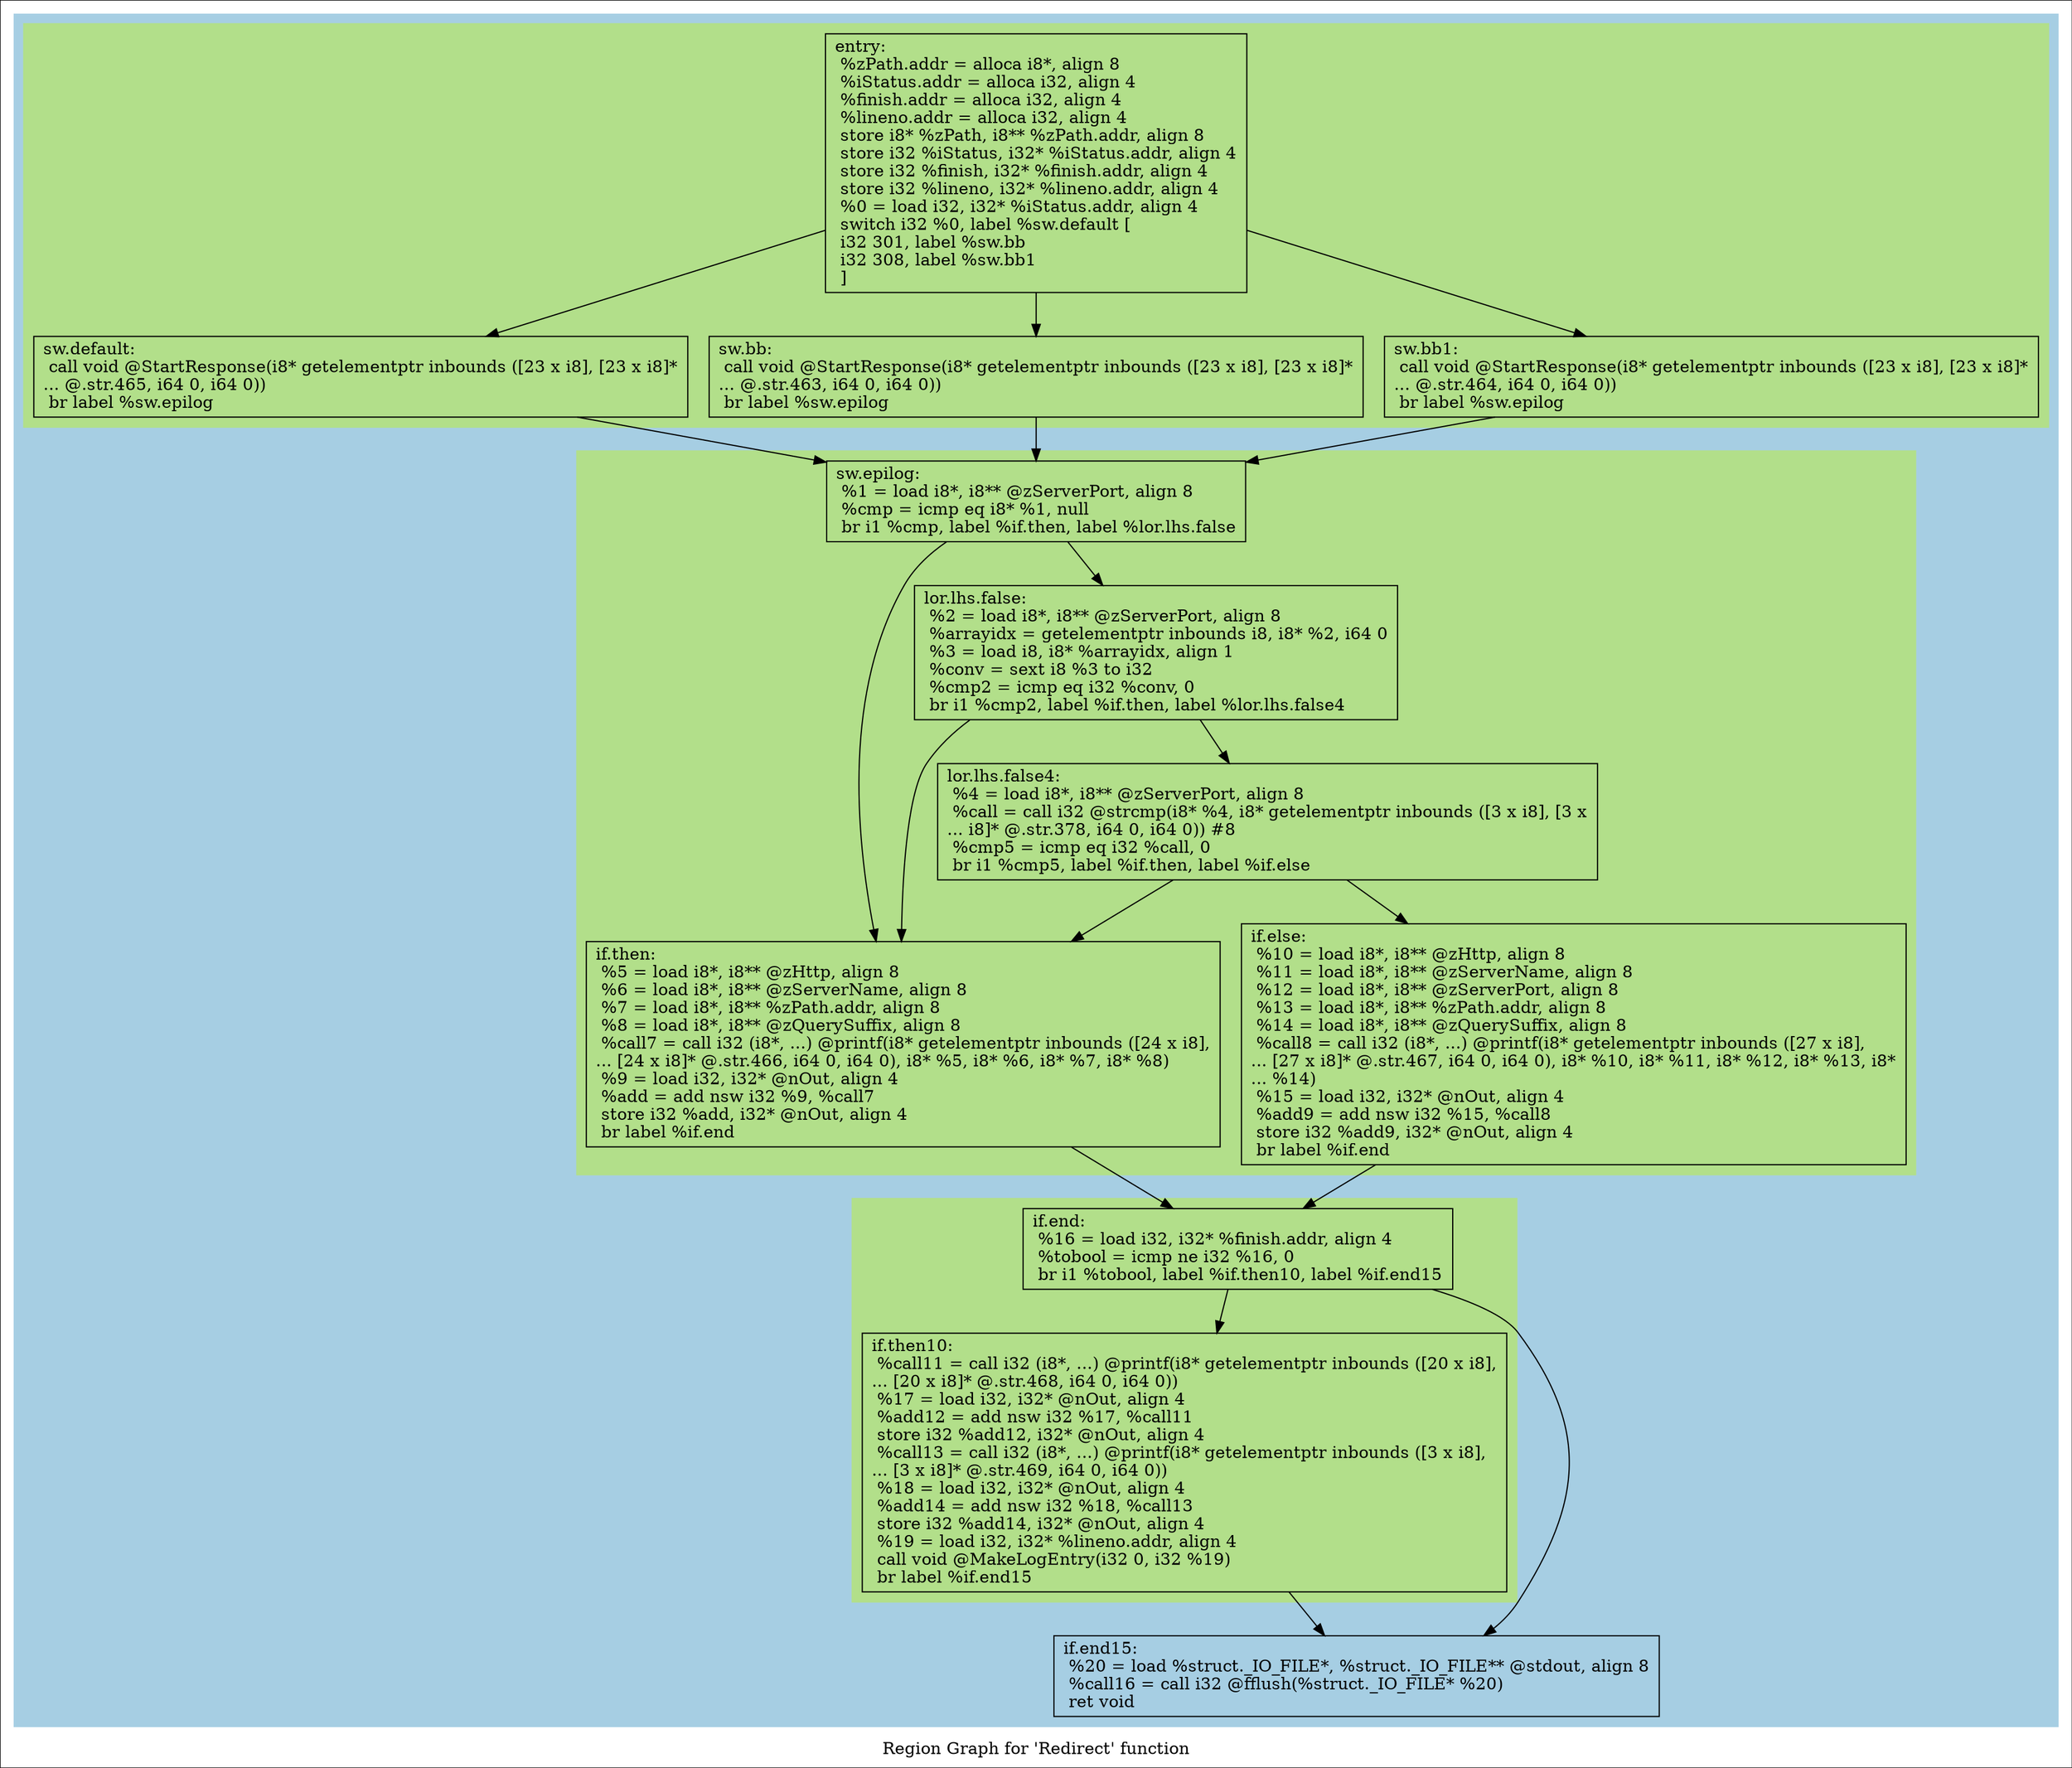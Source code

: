 digraph "Region Graph for 'Redirect' function" {
	label="Region Graph for 'Redirect' function";

	Node0x8dfa90 [shape=record,label="{entry:\l  %zPath.addr = alloca i8*, align 8\l  %iStatus.addr = alloca i32, align 4\l  %finish.addr = alloca i32, align 4\l  %lineno.addr = alloca i32, align 4\l  store i8* %zPath, i8** %zPath.addr, align 8\l  store i32 %iStatus, i32* %iStatus.addr, align 4\l  store i32 %finish, i32* %finish.addr, align 4\l  store i32 %lineno, i32* %lineno.addr, align 4\l  %0 = load i32, i32* %iStatus.addr, align 4\l  switch i32 %0, label %sw.default [\l    i32 301, label %sw.bb\l    i32 308, label %sw.bb1\l  ]\l}"];
	Node0x8dfa90 -> Node0x8fe100;
	Node0x8dfa90 -> Node0x9179b0;
	Node0x8dfa90 -> Node0x8fb2f0;
	Node0x8fe100 [shape=record,label="{sw.default:                                       \l  call void @StartResponse(i8* getelementptr inbounds ([23 x i8], [23 x i8]*\l... @.str.465, i64 0, i64 0))\l  br label %sw.epilog\l}"];
	Node0x8fe100 -> Node0x917510;
	Node0x917510 [shape=record,label="{sw.epilog:                                        \l  %1 = load i8*, i8** @zServerPort, align 8\l  %cmp = icmp eq i8* %1, null\l  br i1 %cmp, label %if.then, label %lor.lhs.false\l}"];
	Node0x917510 -> Node0x91b840;
	Node0x917510 -> Node0x8ebbf0;
	Node0x91b840 [shape=record,label="{if.then:                                          \l  %5 = load i8*, i8** @zHttp, align 8\l  %6 = load i8*, i8** @zServerName, align 8\l  %7 = load i8*, i8** %zPath.addr, align 8\l  %8 = load i8*, i8** @zQuerySuffix, align 8\l  %call7 = call i32 (i8*, ...) @printf(i8* getelementptr inbounds ([24 x i8],\l... [24 x i8]* @.str.466, i64 0, i64 0), i8* %5, i8* %6, i8* %7, i8* %8)\l  %9 = load i32, i32* @nOut, align 4\l  %add = add nsw i32 %9, %call7\l  store i32 %add, i32* @nOut, align 4\l  br label %if.end\l}"];
	Node0x91b840 -> Node0x90c590;
	Node0x90c590 [shape=record,label="{if.end:                                           \l  %16 = load i32, i32* %finish.addr, align 4\l  %tobool = icmp ne i32 %16, 0\l  br i1 %tobool, label %if.then10, label %if.end15\l}"];
	Node0x90c590 -> Node0x917350;
	Node0x90c590 -> Node0x8ed6d0;
	Node0x917350 [shape=record,label="{if.then10:                                        \l  %call11 = call i32 (i8*, ...) @printf(i8* getelementptr inbounds ([20 x i8],\l... [20 x i8]* @.str.468, i64 0, i64 0))\l  %17 = load i32, i32* @nOut, align 4\l  %add12 = add nsw i32 %17, %call11\l  store i32 %add12, i32* @nOut, align 4\l  %call13 = call i32 (i8*, ...) @printf(i8* getelementptr inbounds ([3 x i8],\l... [3 x i8]* @.str.469, i64 0, i64 0))\l  %18 = load i32, i32* @nOut, align 4\l  %add14 = add nsw i32 %18, %call13\l  store i32 %add14, i32* @nOut, align 4\l  %19 = load i32, i32* %lineno.addr, align 4\l  call void @MakeLogEntry(i32 0, i32 %19)\l  br label %if.end15\l}"];
	Node0x917350 -> Node0x8ed6d0;
	Node0x8ed6d0 [shape=record,label="{if.end15:                                         \l  %20 = load %struct._IO_FILE*, %struct._IO_FILE** @stdout, align 8\l  %call16 = call i32 @fflush(%struct._IO_FILE* %20)\l  ret void\l}"];
	Node0x8ebbf0 [shape=record,label="{lor.lhs.false:                                    \l  %2 = load i8*, i8** @zServerPort, align 8\l  %arrayidx = getelementptr inbounds i8, i8* %2, i64 0\l  %3 = load i8, i8* %arrayidx, align 1\l  %conv = sext i8 %3 to i32\l  %cmp2 = icmp eq i32 %conv, 0\l  br i1 %cmp2, label %if.then, label %lor.lhs.false4\l}"];
	Node0x8ebbf0 -> Node0x91b840;
	Node0x8ebbf0 -> Node0x8ea860;
	Node0x8ea860 [shape=record,label="{lor.lhs.false4:                                   \l  %4 = load i8*, i8** @zServerPort, align 8\l  %call = call i32 @strcmp(i8* %4, i8* getelementptr inbounds ([3 x i8], [3 x\l... i8]* @.str.378, i64 0, i64 0)) #8\l  %cmp5 = icmp eq i32 %call, 0\l  br i1 %cmp5, label %if.then, label %if.else\l}"];
	Node0x8ea860 -> Node0x91b840;
	Node0x8ea860 -> Node0x94cfc0;
	Node0x94cfc0 [shape=record,label="{if.else:                                          \l  %10 = load i8*, i8** @zHttp, align 8\l  %11 = load i8*, i8** @zServerName, align 8\l  %12 = load i8*, i8** @zServerPort, align 8\l  %13 = load i8*, i8** %zPath.addr, align 8\l  %14 = load i8*, i8** @zQuerySuffix, align 8\l  %call8 = call i32 (i8*, ...) @printf(i8* getelementptr inbounds ([27 x i8],\l... [27 x i8]* @.str.467, i64 0, i64 0), i8* %10, i8* %11, i8* %12, i8* %13, i8*\l... %14)\l  %15 = load i32, i32* @nOut, align 4\l  %add9 = add nsw i32 %15, %call8\l  store i32 %add9, i32* @nOut, align 4\l  br label %if.end\l}"];
	Node0x94cfc0 -> Node0x90c590;
	Node0x9179b0 [shape=record,label="{sw.bb:                                            \l  call void @StartResponse(i8* getelementptr inbounds ([23 x i8], [23 x i8]*\l... @.str.463, i64 0, i64 0))\l  br label %sw.epilog\l}"];
	Node0x9179b0 -> Node0x917510;
	Node0x8fb2f0 [shape=record,label="{sw.bb1:                                           \l  call void @StartResponse(i8* getelementptr inbounds ([23 x i8], [23 x i8]*\l... @.str.464, i64 0, i64 0))\l  br label %sw.epilog\l}"];
	Node0x8fb2f0 -> Node0x917510;
	colorscheme = "paired12"
        subgraph cluster_0x97ce50 {
          label = "";
          style = filled;
          color = 1
          subgraph cluster_0x9b8ba0 {
            label = "";
            style = filled;
            color = 3
            Node0x8dfa90;
            Node0x8fe100;
            Node0x9179b0;
            Node0x8fb2f0;
          }
          subgraph cluster_0x99dcc0 {
            label = "";
            style = filled;
            color = 3
            Node0x917510;
            Node0x91b840;
            Node0x8ebbf0;
            Node0x8ea860;
            Node0x94cfc0;
          }
          subgraph cluster_0x9b8b20 {
            label = "";
            style = filled;
            color = 3
            Node0x90c590;
            Node0x917350;
          }
          Node0x8ed6d0;
        }
}
